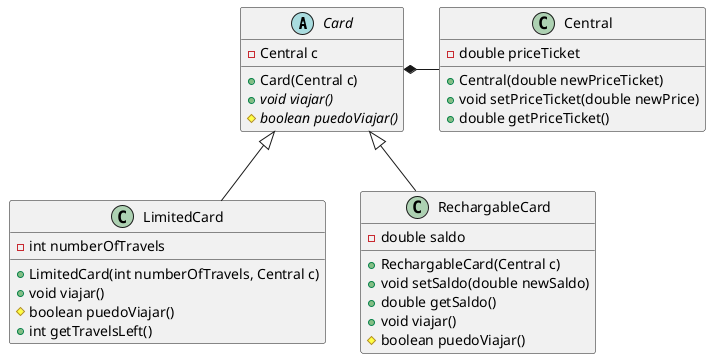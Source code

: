 @startuml

abstract class Card{
    - Central c
    + Card(Central c)
    + {abstract} void viajar()
    # {abstract} boolean puedoViajar()
}

class LimitedCard extends Card{
    - int numberOfTravels
    + LimitedCard(int numberOfTravels, Central c)
    + void viajar()
    # boolean puedoViajar()
    + int getTravelsLeft()
}

class RechargableCard extends Card{
    - double saldo
    + RechargableCard(Central c)
    + void setSaldo(double newSaldo)
    + double getSaldo()
    + void viajar()
    # boolean puedoViajar()
}

class Central{
    - double priceTicket
    + Central(double newPriceTicket)
    + void setPriceTicket(double newPrice)
    + double getPriceTicket()
}

Card *- Central

@enduml